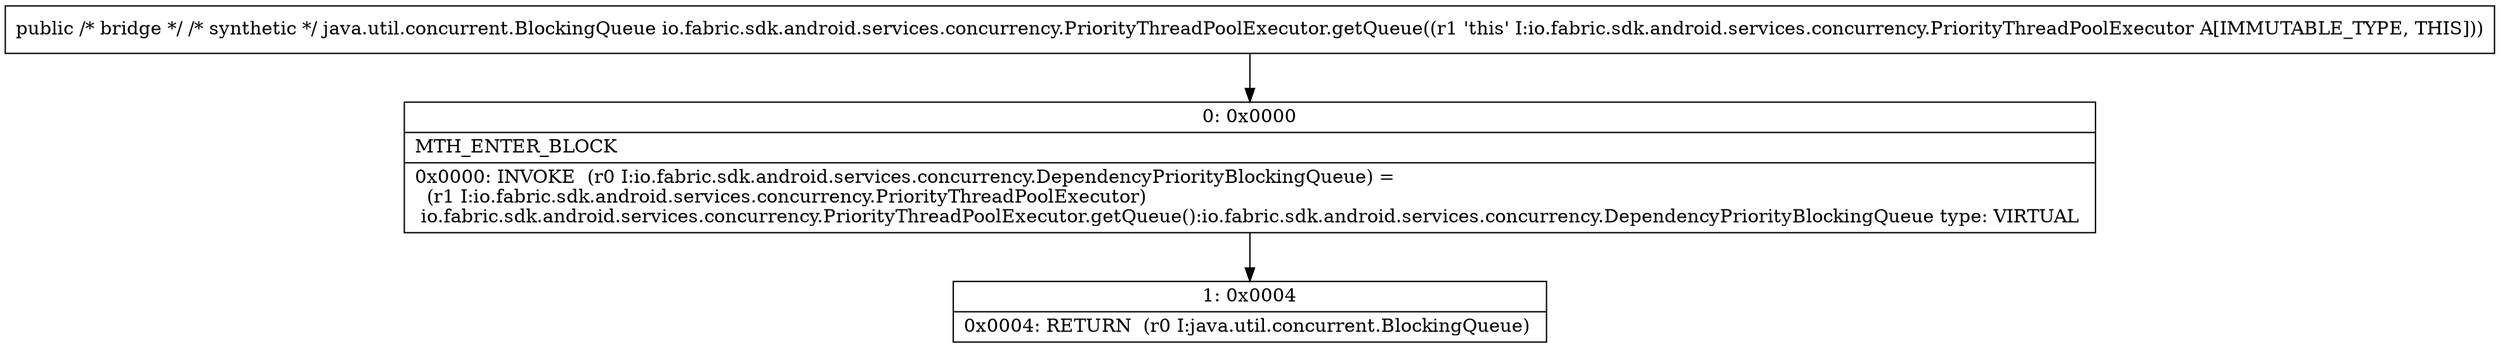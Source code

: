 digraph "CFG forio.fabric.sdk.android.services.concurrency.PriorityThreadPoolExecutor.getQueue()Ljava\/util\/concurrent\/BlockingQueue;" {
Node_0 [shape=record,label="{0\:\ 0x0000|MTH_ENTER_BLOCK\l|0x0000: INVOKE  (r0 I:io.fabric.sdk.android.services.concurrency.DependencyPriorityBlockingQueue) = \l  (r1 I:io.fabric.sdk.android.services.concurrency.PriorityThreadPoolExecutor)\l io.fabric.sdk.android.services.concurrency.PriorityThreadPoolExecutor.getQueue():io.fabric.sdk.android.services.concurrency.DependencyPriorityBlockingQueue type: VIRTUAL \l}"];
Node_1 [shape=record,label="{1\:\ 0x0004|0x0004: RETURN  (r0 I:java.util.concurrent.BlockingQueue) \l}"];
MethodNode[shape=record,label="{public \/* bridge *\/ \/* synthetic *\/ java.util.concurrent.BlockingQueue io.fabric.sdk.android.services.concurrency.PriorityThreadPoolExecutor.getQueue((r1 'this' I:io.fabric.sdk.android.services.concurrency.PriorityThreadPoolExecutor A[IMMUTABLE_TYPE, THIS])) }"];
MethodNode -> Node_0;
Node_0 -> Node_1;
}

